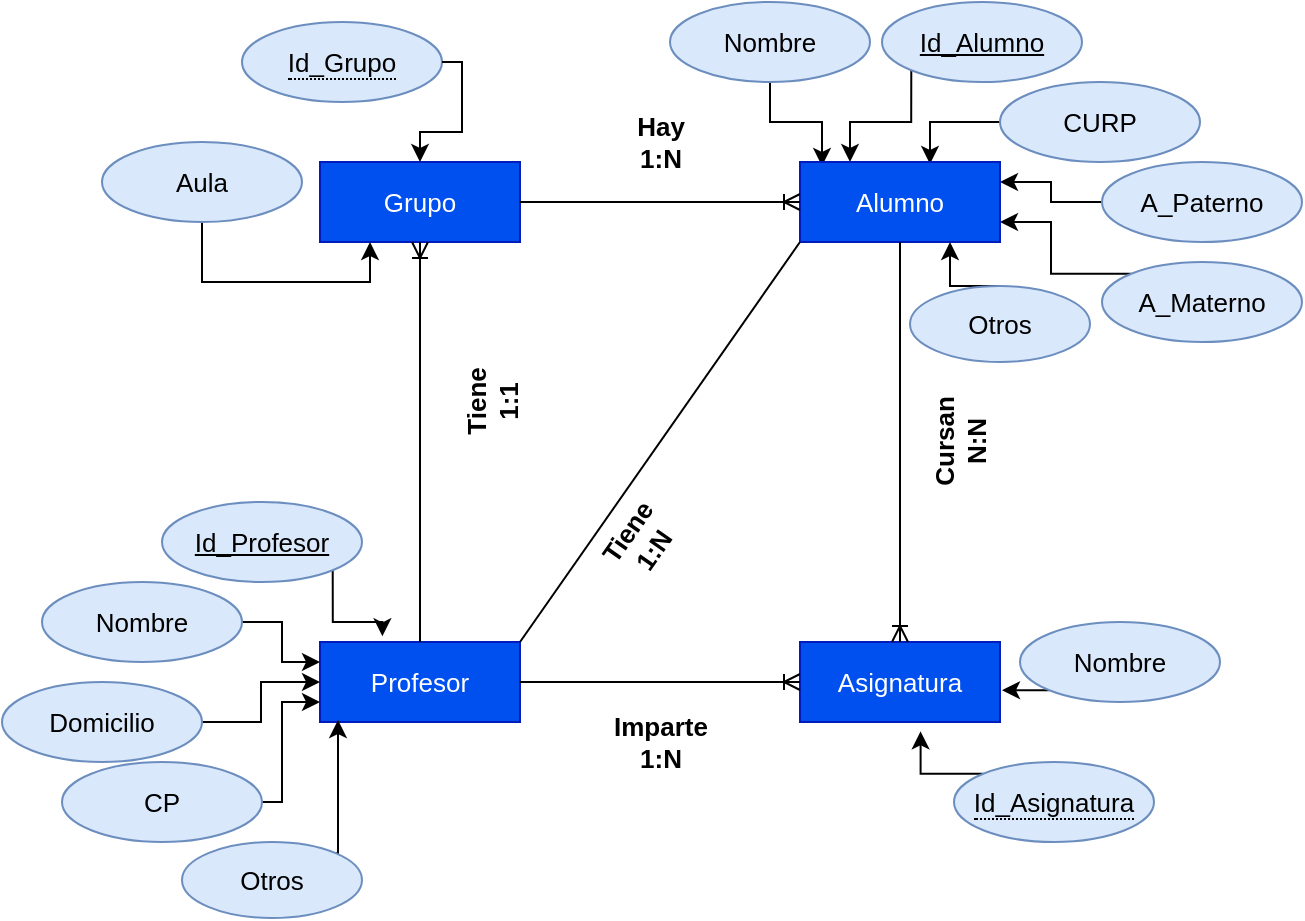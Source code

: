 <mxfile version="12.8.1" type="device"><diagram id="C5RBs43oDa-KdzZeNtuy" name="Page-1"><mxGraphModel dx="919" dy="644" grid="1" gridSize="10" guides="1" tooltips="1" connect="1" arrows="1" fold="1" page="1" pageScale="1" pageWidth="827" pageHeight="1169" math="0" shadow="0"><root><mxCell id="WIyWlLk6GJQsqaUBKTNV-0"/><mxCell id="WIyWlLk6GJQsqaUBKTNV-1" parent="WIyWlLk6GJQsqaUBKTNV-0"/><mxCell id="2VceAcNu7tjhrqamnp3y-4" value="&lt;span style=&quot;white-space: normal&quot;&gt;Grupo&lt;/span&gt;" style="whiteSpace=wrap;html=1;align=center;fillColor=#0050ef;strokeColor=#001DBC;fontColor=#ffffff;fontSize=13;" parent="WIyWlLk6GJQsqaUBKTNV-1" vertex="1"><mxGeometry x="269" y="210" width="100" height="40" as="geometry"/></mxCell><mxCell id="e4P7uf7Gdzt4b8o3H5ei-25" style="edgeStyle=orthogonalEdgeStyle;rounded=0;orthogonalLoop=1;jettySize=auto;html=1;exitX=0;exitY=1;exitDx=0;exitDy=0;entryX=0.25;entryY=0;entryDx=0;entryDy=0;startArrow=none;startFill=0;endArrow=classic;endFill=1;" edge="1" parent="WIyWlLk6GJQsqaUBKTNV-1" source="2VceAcNu7tjhrqamnp3y-5" target="2VceAcNu7tjhrqamnp3y-20"><mxGeometry relative="1" as="geometry"/></mxCell><mxCell id="2VceAcNu7tjhrqamnp3y-5" value="Id_Alumno" style="ellipse;whiteSpace=wrap;html=1;align=center;fontStyle=4;fillColor=#dae8fc;strokeColor=#6c8ebf;fontSize=13;" parent="WIyWlLk6GJQsqaUBKTNV-1" vertex="1"><mxGeometry x="550" y="130" width="100" height="40" as="geometry"/></mxCell><mxCell id="e4P7uf7Gdzt4b8o3H5ei-24" style="edgeStyle=orthogonalEdgeStyle;rounded=0;orthogonalLoop=1;jettySize=auto;html=1;exitX=0.5;exitY=1;exitDx=0;exitDy=0;entryX=0.11;entryY=0.05;entryDx=0;entryDy=0;entryPerimeter=0;startArrow=none;startFill=0;endArrow=classic;endFill=1;" edge="1" parent="WIyWlLk6GJQsqaUBKTNV-1" source="2VceAcNu7tjhrqamnp3y-7" target="2VceAcNu7tjhrqamnp3y-20"><mxGeometry relative="1" as="geometry"/></mxCell><mxCell id="2VceAcNu7tjhrqamnp3y-7" value="Nombre" style="ellipse;whiteSpace=wrap;html=1;align=center;fillColor=#dae8fc;strokeColor=#6c8ebf;fontSize=13;" parent="WIyWlLk6GJQsqaUBKTNV-1" vertex="1"><mxGeometry x="444" y="130" width="100" height="40" as="geometry"/></mxCell><mxCell id="e4P7uf7Gdzt4b8o3H5ei-26" style="edgeStyle=orthogonalEdgeStyle;rounded=0;orthogonalLoop=1;jettySize=auto;html=1;exitX=0;exitY=0.5;exitDx=0;exitDy=0;entryX=0.65;entryY=0.025;entryDx=0;entryDy=0;entryPerimeter=0;startArrow=none;startFill=0;endArrow=classic;endFill=1;" edge="1" parent="WIyWlLk6GJQsqaUBKTNV-1" source="2VceAcNu7tjhrqamnp3y-8" target="2VceAcNu7tjhrqamnp3y-20"><mxGeometry relative="1" as="geometry"/></mxCell><mxCell id="2VceAcNu7tjhrqamnp3y-8" value="CURP" style="ellipse;whiteSpace=wrap;html=1;align=center;fillColor=#dae8fc;strokeColor=#6c8ebf;fontSize=13;" parent="WIyWlLk6GJQsqaUBKTNV-1" vertex="1"><mxGeometry x="609" y="170" width="100" height="40" as="geometry"/></mxCell><mxCell id="e4P7uf7Gdzt4b8o3H5ei-27" style="edgeStyle=orthogonalEdgeStyle;rounded=0;orthogonalLoop=1;jettySize=auto;html=1;exitX=0;exitY=0.5;exitDx=0;exitDy=0;entryX=1;entryY=0.25;entryDx=0;entryDy=0;startArrow=none;startFill=0;endArrow=classic;endFill=1;" edge="1" parent="WIyWlLk6GJQsqaUBKTNV-1" source="2VceAcNu7tjhrqamnp3y-9" target="2VceAcNu7tjhrqamnp3y-20"><mxGeometry relative="1" as="geometry"/></mxCell><mxCell id="2VceAcNu7tjhrqamnp3y-9" value="A_Paterno" style="ellipse;whiteSpace=wrap;html=1;align=center;fillColor=#dae8fc;strokeColor=#6c8ebf;fontSize=13;" parent="WIyWlLk6GJQsqaUBKTNV-1" vertex="1"><mxGeometry x="660" y="210" width="100" height="40" as="geometry"/></mxCell><mxCell id="e4P7uf7Gdzt4b8o3H5ei-28" style="edgeStyle=orthogonalEdgeStyle;rounded=0;orthogonalLoop=1;jettySize=auto;html=1;exitX=0;exitY=0;exitDx=0;exitDy=0;entryX=1;entryY=0.75;entryDx=0;entryDy=0;startArrow=none;startFill=0;endArrow=classic;endFill=1;" edge="1" parent="WIyWlLk6GJQsqaUBKTNV-1" source="2VceAcNu7tjhrqamnp3y-10" target="2VceAcNu7tjhrqamnp3y-20"><mxGeometry relative="1" as="geometry"/></mxCell><mxCell id="2VceAcNu7tjhrqamnp3y-10" value="A_Materno" style="ellipse;whiteSpace=wrap;html=1;align=center;fillColor=#dae8fc;strokeColor=#6c8ebf;fontSize=13;" parent="WIyWlLk6GJQsqaUBKTNV-1" vertex="1"><mxGeometry x="660" y="260" width="100" height="40" as="geometry"/></mxCell><mxCell id="2VceAcNu7tjhrqamnp3y-20" value="Alumno" style="whiteSpace=wrap;html=1;align=center;fillColor=#0050ef;strokeColor=#001DBC;fontColor=#ffffff;fontSize=13;" parent="WIyWlLk6GJQsqaUBKTNV-1" vertex="1"><mxGeometry x="509" y="210" width="100" height="40" as="geometry"/></mxCell><mxCell id="2VceAcNu7tjhrqamnp3y-21" value="&lt;span style=&quot;border-bottom: 1px dotted; font-size: 13px;&quot;&gt;Id_Grupo&lt;/span&gt;" style="ellipse;whiteSpace=wrap;html=1;align=center;fillColor=#dae8fc;strokeColor=#6c8ebf;fontSize=13;" parent="WIyWlLk6GJQsqaUBKTNV-1" vertex="1"><mxGeometry x="230" y="140" width="100" height="40" as="geometry"/></mxCell><mxCell id="e4P7uf7Gdzt4b8o3H5ei-23" style="edgeStyle=orthogonalEdgeStyle;rounded=0;orthogonalLoop=1;jettySize=auto;html=1;exitX=0.5;exitY=1;exitDx=0;exitDy=0;entryX=0.25;entryY=1;entryDx=0;entryDy=0;startArrow=none;startFill=0;endArrow=classic;endFill=1;" edge="1" parent="WIyWlLk6GJQsqaUBKTNV-1" source="2VceAcNu7tjhrqamnp3y-23" target="2VceAcNu7tjhrqamnp3y-4"><mxGeometry relative="1" as="geometry"/></mxCell><mxCell id="2VceAcNu7tjhrqamnp3y-23" value="Aula" style="ellipse;whiteSpace=wrap;html=1;align=center;fillColor=#dae8fc;strokeColor=#6c8ebf;fontSize=13;" parent="WIyWlLk6GJQsqaUBKTNV-1" vertex="1"><mxGeometry x="160" y="200" width="100" height="40" as="geometry"/></mxCell><mxCell id="2VceAcNu7tjhrqamnp3y-29" value="Asignatura" style="whiteSpace=wrap;html=1;align=center;fillColor=#0050ef;strokeColor=#001DBC;fontColor=#ffffff;fontSize=13;" parent="WIyWlLk6GJQsqaUBKTNV-1" vertex="1"><mxGeometry x="509" y="450" width="100" height="40" as="geometry"/></mxCell><mxCell id="2VceAcNu7tjhrqamnp3y-55" style="edgeStyle=orthogonalEdgeStyle;rounded=0;orthogonalLoop=1;jettySize=auto;html=1;exitX=0;exitY=0;exitDx=0;exitDy=0;entryX=0.603;entryY=1.117;entryDx=0;entryDy=0;entryPerimeter=0;startArrow=none;startFill=0;endArrow=classic;endFill=1;fontSize=13;" parent="WIyWlLk6GJQsqaUBKTNV-1" source="2VceAcNu7tjhrqamnp3y-30" target="2VceAcNu7tjhrqamnp3y-29" edge="1"><mxGeometry relative="1" as="geometry"/></mxCell><mxCell id="2VceAcNu7tjhrqamnp3y-30" value="&lt;span style=&quot;border-bottom: 1px dotted; font-size: 13px;&quot;&gt;Id_Asignatura&lt;/span&gt;" style="ellipse;whiteSpace=wrap;html=1;align=center;fillColor=#dae8fc;strokeColor=#6c8ebf;fontSize=13;" parent="WIyWlLk6GJQsqaUBKTNV-1" vertex="1"><mxGeometry x="586" y="510" width="100" height="40" as="geometry"/></mxCell><mxCell id="2VceAcNu7tjhrqamnp3y-58" style="edgeStyle=orthogonalEdgeStyle;rounded=0;orthogonalLoop=1;jettySize=auto;html=1;exitX=0;exitY=1;exitDx=0;exitDy=0;startArrow=none;startFill=0;endArrow=classic;endFill=1;fontSize=13;" parent="WIyWlLk6GJQsqaUBKTNV-1" source="2VceAcNu7tjhrqamnp3y-31" edge="1"><mxGeometry relative="1" as="geometry"><mxPoint x="610" y="473.833" as="targetPoint"/></mxGeometry></mxCell><mxCell id="2VceAcNu7tjhrqamnp3y-31" value="Nombre" style="ellipse;whiteSpace=wrap;html=1;align=center;fillColor=#dae8fc;strokeColor=#6c8ebf;fontSize=13;" parent="WIyWlLk6GJQsqaUBKTNV-1" vertex="1"><mxGeometry x="619" y="440" width="100" height="40" as="geometry"/></mxCell><mxCell id="2VceAcNu7tjhrqamnp3y-32" value="Profesor" style="whiteSpace=wrap;html=1;align=center;fillColor=#0050ef;strokeColor=#001DBC;fontColor=#ffffff;fontSize=13;" parent="WIyWlLk6GJQsqaUBKTNV-1" vertex="1"><mxGeometry x="269" y="450" width="100" height="40" as="geometry"/></mxCell><mxCell id="2VceAcNu7tjhrqamnp3y-52" style="edgeStyle=orthogonalEdgeStyle;rounded=0;orthogonalLoop=1;jettySize=auto;html=1;exitX=1;exitY=0.5;exitDx=0;exitDy=0;entryX=0;entryY=0.25;entryDx=0;entryDy=0;startArrow=none;startFill=0;endArrow=classic;endFill=1;fontSize=13;" parent="WIyWlLk6GJQsqaUBKTNV-1" source="2VceAcNu7tjhrqamnp3y-33" target="2VceAcNu7tjhrqamnp3y-32" edge="1"><mxGeometry relative="1" as="geometry"/></mxCell><mxCell id="2VceAcNu7tjhrqamnp3y-33" value="Nombre" style="ellipse;whiteSpace=wrap;html=1;align=center;fillColor=#dae8fc;strokeColor=#6c8ebf;fontSize=13;" parent="WIyWlLk6GJQsqaUBKTNV-1" vertex="1"><mxGeometry x="130" y="420" width="100" height="40" as="geometry"/></mxCell><mxCell id="2VceAcNu7tjhrqamnp3y-54" style="edgeStyle=orthogonalEdgeStyle;rounded=0;orthogonalLoop=1;jettySize=auto;html=1;exitX=1;exitY=0.5;exitDx=0;exitDy=0;entryX=0;entryY=0.75;entryDx=0;entryDy=0;startArrow=none;startFill=0;endArrow=classic;endFill=1;fontSize=13;" parent="WIyWlLk6GJQsqaUBKTNV-1" source="2VceAcNu7tjhrqamnp3y-35" target="2VceAcNu7tjhrqamnp3y-32" edge="1"><mxGeometry relative="1" as="geometry"><Array as="points"><mxPoint x="250" y="530"/><mxPoint x="250" y="480"/></Array></mxGeometry></mxCell><mxCell id="2VceAcNu7tjhrqamnp3y-35" value="CP" style="ellipse;whiteSpace=wrap;html=1;align=center;fillColor=#dae8fc;strokeColor=#6c8ebf;fontSize=13;" parent="WIyWlLk6GJQsqaUBKTNV-1" vertex="1"><mxGeometry x="140" y="510" width="100" height="40" as="geometry"/></mxCell><mxCell id="2VceAcNu7tjhrqamnp3y-51" style="edgeStyle=orthogonalEdgeStyle;rounded=0;orthogonalLoop=1;jettySize=auto;html=1;exitX=1;exitY=1;exitDx=0;exitDy=0;entryX=0.312;entryY=-0.071;entryDx=0;entryDy=0;entryPerimeter=0;startArrow=none;startFill=0;endArrow=classic;endFill=1;fontSize=13;" parent="WIyWlLk6GJQsqaUBKTNV-1" source="2VceAcNu7tjhrqamnp3y-37" target="2VceAcNu7tjhrqamnp3y-32" edge="1"><mxGeometry relative="1" as="geometry"/></mxCell><mxCell id="2VceAcNu7tjhrqamnp3y-37" value="Id_Profesor" style="ellipse;whiteSpace=wrap;html=1;align=center;fontStyle=4;fillColor=#dae8fc;strokeColor=#6c8ebf;fontSize=13;" parent="WIyWlLk6GJQsqaUBKTNV-1" vertex="1"><mxGeometry x="190" y="380" width="100" height="40" as="geometry"/></mxCell><mxCell id="2VceAcNu7tjhrqamnp3y-41" value="" style="edgeStyle=orthogonalEdgeStyle;fontSize=13;html=1;endArrow=ERoneToMany;entryX=0;entryY=0.5;entryDx=0;entryDy=0;exitX=1;exitY=0.5;exitDx=0;exitDy=0;" parent="WIyWlLk6GJQsqaUBKTNV-1" source="2VceAcNu7tjhrqamnp3y-32" target="2VceAcNu7tjhrqamnp3y-29" edge="1"><mxGeometry width="100" height="100" relative="1" as="geometry"><mxPoint x="390" y="510" as="sourcePoint"/><mxPoint x="430" y="380" as="targetPoint"/></mxGeometry></mxCell><mxCell id="2VceAcNu7tjhrqamnp3y-42" value="" style="fontSize=13;html=1;endArrow=none;startArrow=none;startFill=0;endFill=0;exitX=1;exitY=0;exitDx=0;exitDy=0;entryX=0;entryY=1;entryDx=0;entryDy=0;" parent="WIyWlLk6GJQsqaUBKTNV-1" source="2VceAcNu7tjhrqamnp3y-32" target="2VceAcNu7tjhrqamnp3y-20" edge="1"><mxGeometry width="100" height="100" relative="1" as="geometry"><mxPoint x="370" y="420" as="sourcePoint"/><mxPoint x="470" y="320" as="targetPoint"/></mxGeometry></mxCell><mxCell id="2VceAcNu7tjhrqamnp3y-43" value="" style="edgeStyle=orthogonalEdgeStyle;fontSize=13;html=1;endArrow=ERoneToMany;entryX=0.5;entryY=1;entryDx=0;entryDy=0;exitX=0.5;exitY=0;exitDx=0;exitDy=0;" parent="WIyWlLk6GJQsqaUBKTNV-1" source="2VceAcNu7tjhrqamnp3y-32" target="2VceAcNu7tjhrqamnp3y-4" edge="1"><mxGeometry width="100" height="100" relative="1" as="geometry"><mxPoint x="260" y="320" as="sourcePoint"/><mxPoint x="400" y="320" as="targetPoint"/></mxGeometry></mxCell><mxCell id="2VceAcNu7tjhrqamnp3y-46" value="" style="edgeStyle=orthogonalEdgeStyle;fontSize=13;html=1;endArrow=ERoneToMany;exitX=1;exitY=0.5;exitDx=0;exitDy=0;entryX=0;entryY=0.5;entryDx=0;entryDy=0;" parent="WIyWlLk6GJQsqaUBKTNV-1" source="2VceAcNu7tjhrqamnp3y-4" target="2VceAcNu7tjhrqamnp3y-20" edge="1"><mxGeometry width="100" height="100" relative="1" as="geometry"><mxPoint x="369" y="190.0" as="sourcePoint"/><mxPoint x="410" y="280" as="targetPoint"/></mxGeometry></mxCell><mxCell id="2VceAcNu7tjhrqamnp3y-48" value="" style="edgeStyle=orthogonalEdgeStyle;fontSize=13;html=1;endArrow=ERoneToMany;entryX=0.5;entryY=0;entryDx=0;entryDy=0;exitX=0.5;exitY=1;exitDx=0;exitDy=0;" parent="WIyWlLk6GJQsqaUBKTNV-1" source="2VceAcNu7tjhrqamnp3y-20" target="2VceAcNu7tjhrqamnp3y-29" edge="1"><mxGeometry width="100" height="100" relative="1" as="geometry"><mxPoint x="489" y="350" as="sourcePoint"/><mxPoint x="629" y="350" as="targetPoint"/></mxGeometry></mxCell><mxCell id="2VceAcNu7tjhrqamnp3y-53" style="edgeStyle=orthogonalEdgeStyle;rounded=0;orthogonalLoop=1;jettySize=auto;html=1;exitX=1;exitY=0.5;exitDx=0;exitDy=0;startArrow=none;startFill=0;endArrow=classic;endFill=1;fontSize=13;" parent="WIyWlLk6GJQsqaUBKTNV-1" source="2VceAcNu7tjhrqamnp3y-49" target="2VceAcNu7tjhrqamnp3y-32" edge="1"><mxGeometry relative="1" as="geometry"/></mxCell><mxCell id="2VceAcNu7tjhrqamnp3y-49" value="Domicilio" style="ellipse;whiteSpace=wrap;html=1;align=center;fillColor=#dae8fc;strokeColor=#6c8ebf;fontSize=13;" parent="WIyWlLk6GJQsqaUBKTNV-1" vertex="1"><mxGeometry x="110" y="470" width="100" height="40" as="geometry"/></mxCell><mxCell id="2VceAcNu7tjhrqamnp3y-57" style="edgeStyle=orthogonalEdgeStyle;rounded=0;orthogonalLoop=1;jettySize=auto;html=1;exitX=0.5;exitY=1;exitDx=0;exitDy=0;startArrow=none;startFill=0;endArrow=classic;endFill=1;fontSize=13;" parent="WIyWlLk6GJQsqaUBKTNV-1" source="2VceAcNu7tjhrqamnp3y-31" target="2VceAcNu7tjhrqamnp3y-31" edge="1"><mxGeometry relative="1" as="geometry"/></mxCell><mxCell id="2VceAcNu7tjhrqamnp3y-59" value="Tiene&lt;br&gt;1:1" style="text;html=1;align=center;verticalAlign=middle;resizable=0;points=[];autosize=1;fontStyle=1;horizontal=1;fontSize=13;rotation=-90;" parent="WIyWlLk6GJQsqaUBKTNV-1" vertex="1"><mxGeometry x="330" y="310" width="50" height="40" as="geometry"/></mxCell><mxCell id="2VceAcNu7tjhrqamnp3y-60" value="Hay&lt;br&gt;1:N" style="text;html=1;align=center;verticalAlign=middle;resizable=0;points=[];autosize=1;fontStyle=1;horizontal=1;fontSize=13;" parent="WIyWlLk6GJQsqaUBKTNV-1" vertex="1"><mxGeometry x="418.5" y="180" width="40" height="40" as="geometry"/></mxCell><mxCell id="2VceAcNu7tjhrqamnp3y-61" value="Imparte&lt;br&gt;1:N" style="text;html=1;align=center;verticalAlign=middle;resizable=0;points=[];autosize=1;fontStyle=1;horizontal=1;fontSize=13;" parent="WIyWlLk6GJQsqaUBKTNV-1" vertex="1"><mxGeometry x="408.5" y="480" width="60" height="40" as="geometry"/></mxCell><mxCell id="2VceAcNu7tjhrqamnp3y-62" value="Tiene&lt;br&gt;1:N" style="text;html=1;align=center;verticalAlign=middle;resizable=0;points=[];autosize=1;fontStyle=1;horizontal=1;rotation=305;direction=east;fontSize=13;" parent="WIyWlLk6GJQsqaUBKTNV-1" vertex="1"><mxGeometry x="403.5" y="380" width="50" height="40" as="geometry"/></mxCell><mxCell id="2VceAcNu7tjhrqamnp3y-63" value="Cursan&lt;br&gt;N:N" style="text;html=1;align=center;verticalAlign=middle;resizable=0;points=[];autosize=1;fontStyle=1;horizontal=1;fontSize=13;rotation=-90;" parent="WIyWlLk6GJQsqaUBKTNV-1" vertex="1"><mxGeometry x="559" y="330" width="60" height="40" as="geometry"/></mxCell><mxCell id="e4P7uf7Gdzt4b8o3H5ei-1" style="edgeStyle=orthogonalEdgeStyle;rounded=0;orthogonalLoop=1;jettySize=auto;html=1;exitX=1;exitY=0;exitDx=0;exitDy=0;entryX=0.09;entryY=0.975;entryDx=0;entryDy=0;entryPerimeter=0;" edge="1" parent="WIyWlLk6GJQsqaUBKTNV-1" source="e4P7uf7Gdzt4b8o3H5ei-0" target="2VceAcNu7tjhrqamnp3y-32"><mxGeometry relative="1" as="geometry"><Array as="points"><mxPoint x="278" y="556"/></Array></mxGeometry></mxCell><mxCell id="e4P7uf7Gdzt4b8o3H5ei-0" value="Otros" style="ellipse;whiteSpace=wrap;html=1;align=center;fillColor=#dae8fc;strokeColor=#6c8ebf;fontSize=13;" vertex="1" parent="WIyWlLk6GJQsqaUBKTNV-1"><mxGeometry x="200" y="550" width="90" height="38" as="geometry"/></mxCell><mxCell id="e4P7uf7Gdzt4b8o3H5ei-29" style="edgeStyle=orthogonalEdgeStyle;rounded=0;orthogonalLoop=1;jettySize=auto;html=1;exitX=0.5;exitY=0;exitDx=0;exitDy=0;entryX=0.75;entryY=1;entryDx=0;entryDy=0;startArrow=none;startFill=0;endArrow=classic;endFill=1;" edge="1" parent="WIyWlLk6GJQsqaUBKTNV-1" source="e4P7uf7Gdzt4b8o3H5ei-2" target="2VceAcNu7tjhrqamnp3y-20"><mxGeometry relative="1" as="geometry"/></mxCell><mxCell id="e4P7uf7Gdzt4b8o3H5ei-2" value="Otros" style="ellipse;whiteSpace=wrap;html=1;align=center;fillColor=#dae8fc;strokeColor=#6c8ebf;fontSize=13;" vertex="1" parent="WIyWlLk6GJQsqaUBKTNV-1"><mxGeometry x="564" y="272" width="90" height="38" as="geometry"/></mxCell><mxCell id="e4P7uf7Gdzt4b8o3H5ei-20" value="" style="endArrow=classic;html=1;exitX=1;exitY=0.5;exitDx=0;exitDy=0;entryX=0.5;entryY=0;entryDx=0;entryDy=0;edgeStyle=orthogonalEdgeStyle;rounded=0;" edge="1" parent="WIyWlLk6GJQsqaUBKTNV-1" source="2VceAcNu7tjhrqamnp3y-21" target="2VceAcNu7tjhrqamnp3y-4"><mxGeometry width="50" height="50" relative="1" as="geometry"><mxPoint x="360" y="170" as="sourcePoint"/><mxPoint x="410" y="120" as="targetPoint"/></mxGeometry></mxCell></root></mxGraphModel></diagram></mxfile>